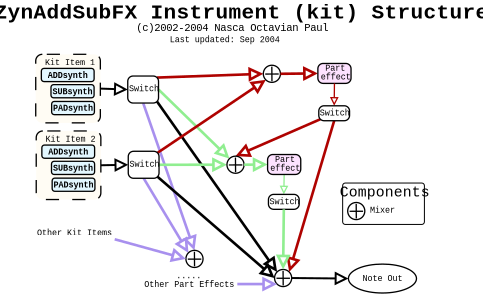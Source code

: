 <?xml version="1.0" encoding="UTF-8"?>
<dia:diagram xmlns:dia="http://www.lysator.liu.se/~alla/dia/">
  <dia:layer name="Background" visible="true">
    <dia:group>
      <dia:object type="Standard - Line" version="0" id="O0">
        <dia:attribute name="obj_pos">
          <dia:point val="21.91,14.354"/>
        </dia:attribute>
        <dia:attribute name="obj_bb">
          <dia:rectangle val="21.773,14.217;26.042,20.506"/>
        </dia:attribute>
        <dia:attribute name="conn_endpoints">
          <dia:point val="21.91,14.354"/>
          <dia:point val="25.305,20.008"/>
        </dia:attribute>
        <dia:attribute name="numcp">
          <dia:int val="1"/>
        </dia:attribute>
        <dia:attribute name="line_color">
          <dia:color val="#a890ee"/>
        </dia:attribute>
        <dia:attribute name="line_width">
          <dia:real val="0.2"/>
        </dia:attribute>
        <dia:attribute name="end_arrow">
          <dia:enum val="2"/>
        </dia:attribute>
        <dia:attribute name="end_arrow_length">
          <dia:real val="0.8"/>
        </dia:attribute>
        <dia:attribute name="end_arrow_width">
          <dia:real val="0.8"/>
        </dia:attribute>
      </dia:object>
      <dia:object type="Standard - Line" version="0" id="O1">
        <dia:attribute name="obj_pos">
          <dia:point val="21.872,8.648"/>
        </dia:attribute>
        <dia:attribute name="obj_bb">
          <dia:rectangle val="21.744,8.521;26.552,20.175"/>
        </dia:attribute>
        <dia:attribute name="conn_endpoints">
          <dia:point val="21.872,8.648"/>
          <dia:point val="25.764,19.818"/>
        </dia:attribute>
        <dia:attribute name="numcp">
          <dia:int val="1"/>
        </dia:attribute>
        <dia:attribute name="line_color">
          <dia:color val="#a890ee"/>
        </dia:attribute>
        <dia:attribute name="line_width">
          <dia:real val="0.2"/>
        </dia:attribute>
        <dia:attribute name="end_arrow">
          <dia:enum val="2"/>
        </dia:attribute>
        <dia:attribute name="end_arrow_length">
          <dia:real val="0.8"/>
        </dia:attribute>
        <dia:attribute name="end_arrow_width">
          <dia:real val="0.8"/>
        </dia:attribute>
      </dia:object>
      <dia:object type="Standard - Text" version="0" id="O2">
        <dia:attribute name="obj_pos">
          <dia:point val="28.126,4.038"/>
        </dia:attribute>
        <dia:attribute name="obj_bb">
          <dia:rectangle val="24.276,3.388;31.976,4.388"/>
        </dia:attribute>
        <dia:attribute name="text">
          <dia:composite type="text">
            <dia:attribute name="string">
              <dia:string>#Last updated: Sep 2004#</dia:string>
            </dia:attribute>
            <dia:attribute name="font">
              <dia:font family="courier new" style="0" name="Courier"/>
            </dia:attribute>
            <dia:attribute name="height">
              <dia:real val="0.8"/>
            </dia:attribute>
            <dia:attribute name="pos">
              <dia:point val="28.126,4.038"/>
            </dia:attribute>
            <dia:attribute name="color">
              <dia:color val="#000000"/>
            </dia:attribute>
            <dia:attribute name="alignment">
              <dia:enum val="1"/>
            </dia:attribute>
          </dia:composite>
        </dia:attribute>
      </dia:object>
      <dia:object type="Standard - Line" version="0" id="O3">
        <dia:attribute name="obj_pos">
          <dia:point val="23.038,7.625"/>
        </dia:attribute>
        <dia:attribute name="obj_bb">
          <dia:rectangle val="22.897,7.484;29.046,13.509"/>
        </dia:attribute>
        <dia:attribute name="conn_endpoints">
          <dia:point val="23.038,7.625"/>
          <dia:point val="28.416,12.866"/>
        </dia:attribute>
        <dia:attribute name="numcp">
          <dia:int val="1"/>
        </dia:attribute>
        <dia:attribute name="line_color">
          <dia:color val="#90ee90"/>
        </dia:attribute>
        <dia:attribute name="line_width">
          <dia:real val="0.2"/>
        </dia:attribute>
        <dia:attribute name="end_arrow">
          <dia:enum val="2"/>
        </dia:attribute>
        <dia:attribute name="end_arrow_length">
          <dia:real val="0.8"/>
        </dia:attribute>
        <dia:attribute name="end_arrow_width">
          <dia:real val="0.8"/>
        </dia:attribute>
      </dia:object>
      <dia:object type="Standard - Line" version="0" id="O4">
        <dia:attribute name="obj_pos">
          <dia:point val="22.921,8.531"/>
        </dia:attribute>
        <dia:attribute name="obj_bb">
          <dia:rectangle val="22.782,8.392;32.737,22.0"/>
        </dia:attribute>
        <dia:attribute name="conn_endpoints">
          <dia:point val="22.921,8.531"/>
          <dia:point val="32.026,21.457"/>
        </dia:attribute>
        <dia:attribute name="numcp">
          <dia:int val="1"/>
        </dia:attribute>
        <dia:attribute name="line_width">
          <dia:real val="0.2"/>
        </dia:attribute>
        <dia:attribute name="end_arrow">
          <dia:enum val="2"/>
        </dia:attribute>
        <dia:attribute name="end_arrow_length">
          <dia:real val="0.8"/>
        </dia:attribute>
        <dia:attribute name="end_arrow_width">
          <dia:real val="0.8"/>
        </dia:attribute>
      </dia:object>
      <dia:object type="Standard - Line" version="0" id="O5">
        <dia:attribute name="obj_pos">
          <dia:point val="22.921,6.719"/>
        </dia:attribute>
        <dia:attribute name="obj_bb">
          <dia:rectangle val="22.818,5.629;31.111,7.235"/>
        </dia:attribute>
        <dia:attribute name="conn_endpoints">
          <dia:point val="22.921,6.719"/>
          <dia:point val="30.983,6.432"/>
        </dia:attribute>
        <dia:attribute name="numcp">
          <dia:int val="1"/>
        </dia:attribute>
        <dia:attribute name="line_color">
          <dia:color val="#af0200"/>
        </dia:attribute>
        <dia:attribute name="line_width">
          <dia:real val="0.2"/>
        </dia:attribute>
        <dia:attribute name="end_arrow">
          <dia:enum val="2"/>
        </dia:attribute>
        <dia:attribute name="end_arrow_length">
          <dia:real val="0.8"/>
        </dia:attribute>
        <dia:attribute name="end_arrow_width">
          <dia:real val="0.8"/>
        </dia:attribute>
      </dia:object>
      <dia:object type="Standard - Text" version="0" id="O6">
        <dia:attribute name="obj_pos">
          <dia:point val="28.634,3.195"/>
        </dia:attribute>
        <dia:attribute name="obj_bb">
          <dia:rectangle val="21.434,2.395;35.834,3.645"/>
        </dia:attribute>
        <dia:attribute name="text">
          <dia:composite type="text">
            <dia:attribute name="string">
              <dia:string>#(c)2002-2004 Nasca Octavian Paul#</dia:string>
            </dia:attribute>
            <dia:attribute name="font">
              <dia:font family="courier new" style="0" name="Courier"/>
            </dia:attribute>
            <dia:attribute name="height">
              <dia:real val="1"/>
            </dia:attribute>
            <dia:attribute name="pos">
              <dia:point val="28.634,3.195"/>
            </dia:attribute>
            <dia:attribute name="color">
              <dia:color val="#000000"/>
            </dia:attribute>
            <dia:attribute name="alignment">
              <dia:enum val="1"/>
            </dia:attribute>
          </dia:composite>
        </dia:attribute>
      </dia:object>
      <dia:object type="Standard - Text" version="0" id="O7">
        <dia:attribute name="obj_pos">
          <dia:point val="29.334,2.245"/>
        </dia:attribute>
        <dia:attribute name="obj_bb">
          <dia:rectangle val="13.184,0.695;45.484,3.095"/>
        </dia:attribute>
        <dia:attribute name="text">
          <dia:composite type="text">
            <dia:attribute name="string">
              <dia:string>#ZynAddSubFX Instrument (kit) Structure#</dia:string>
            </dia:attribute>
            <dia:attribute name="font">
              <dia:font family="courier new" style="80" name="Courier-Bold"/>
            </dia:attribute>
            <dia:attribute name="height">
              <dia:real val="2"/>
            </dia:attribute>
            <dia:attribute name="pos">
              <dia:point val="29.334,2.245"/>
            </dia:attribute>
            <dia:attribute name="color">
              <dia:color val="#000000"/>
            </dia:attribute>
            <dia:attribute name="alignment">
              <dia:enum val="1"/>
            </dia:attribute>
          </dia:composite>
        </dia:attribute>
      </dia:object>
      <dia:object type="Standard - Text" version="0" id="O8">
        <dia:attribute name="obj_pos">
          <dia:point val="16.674,18.689"/>
        </dia:attribute>
        <dia:attribute name="obj_bb">
          <dia:rectangle val="14.049,18.039;19.299,19.039"/>
        </dia:attribute>
        <dia:attribute name="text">
          <dia:composite type="text">
            <dia:attribute name="string">
              <dia:string>#Other Kit Items#</dia:string>
            </dia:attribute>
            <dia:attribute name="font">
              <dia:font family="courier new" style="0" name="Courier"/>
            </dia:attribute>
            <dia:attribute name="height">
              <dia:real val="0.8"/>
            </dia:attribute>
            <dia:attribute name="pos">
              <dia:point val="16.674,18.689"/>
            </dia:attribute>
            <dia:attribute name="color">
              <dia:color val="#000000"/>
            </dia:attribute>
            <dia:attribute name="alignment">
              <dia:enum val="1"/>
            </dia:attribute>
          </dia:composite>
        </dia:attribute>
      </dia:object>
      <dia:group>
        <dia:object type="Standard - Ellipse" version="0" id="O9">
          <dia:attribute name="obj_pos">
            <dia:point val="31.835,21.267"/>
          </dia:attribute>
          <dia:attribute name="obj_bb">
            <dia:rectangle val="31.785,21.217;33.185,22.617"/>
          </dia:attribute>
          <dia:attribute name="elem_corner">
            <dia:point val="31.835,21.267"/>
          </dia:attribute>
          <dia:attribute name="elem_width">
            <dia:real val="1.3"/>
          </dia:attribute>
          <dia:attribute name="elem_height">
            <dia:real val="1.3"/>
          </dia:attribute>
        </dia:object>
        <dia:object type="Standard - Line" version="0" id="O10">
          <dia:attribute name="obj_pos">
            <dia:point val="32.481,21.374"/>
          </dia:attribute>
          <dia:attribute name="obj_bb">
            <dia:rectangle val="32.431,21.324;32.541,22.532"/>
          </dia:attribute>
          <dia:attribute name="conn_endpoints">
            <dia:point val="32.481,21.374"/>
            <dia:point val="32.491,22.482"/>
          </dia:attribute>
          <dia:attribute name="numcp">
            <dia:int val="1"/>
          </dia:attribute>
        </dia:object>
        <dia:object type="Standard - Line" version="0" id="O11">
          <dia:attribute name="obj_pos">
            <dia:point val="33.003,21.934"/>
          </dia:attribute>
          <dia:attribute name="obj_bb">
            <dia:rectangle val="31.931,21.884;33.053,21.986"/>
          </dia:attribute>
          <dia:attribute name="conn_endpoints">
            <dia:point val="33.003,21.934"/>
            <dia:point val="31.981,21.936"/>
          </dia:attribute>
          <dia:attribute name="numcp">
            <dia:int val="1"/>
          </dia:attribute>
        </dia:object>
      </dia:group>
      <dia:object type="Standard - Line" version="0" id="O12">
        <dia:attribute name="obj_pos">
          <dia:point val="22.959,12.425"/>
        </dia:attribute>
        <dia:attribute name="obj_bb">
          <dia:rectangle val="22.821,6.172;31.703,12.564"/>
        </dia:attribute>
        <dia:attribute name="conn_endpoints">
          <dia:point val="22.959,12.425"/>
          <dia:point val="31.174,6.891"/>
        </dia:attribute>
        <dia:attribute name="numcp">
          <dia:int val="1"/>
        </dia:attribute>
        <dia:attribute name="line_color">
          <dia:color val="#af0200"/>
        </dia:attribute>
        <dia:attribute name="line_width">
          <dia:real val="0.2"/>
        </dia:attribute>
        <dia:attribute name="end_arrow">
          <dia:enum val="2"/>
        </dia:attribute>
        <dia:attribute name="end_arrow_length">
          <dia:real val="0.8"/>
        </dia:attribute>
        <dia:attribute name="end_arrow_width">
          <dia:real val="0.8"/>
        </dia:attribute>
      </dia:object>
      <dia:object type="Standard - Line" version="0" id="O13">
        <dia:attribute name="obj_pos">
          <dia:point val="23.077,13.331"/>
        </dia:attribute>
        <dia:attribute name="obj_bb">
          <dia:rectangle val="22.977,12.526;28.326,14.126"/>
        </dia:attribute>
        <dia:attribute name="conn_endpoints">
          <dia:point val="23.077,13.331"/>
          <dia:point val="28.225,13.326"/>
        </dia:attribute>
        <dia:attribute name="numcp">
          <dia:int val="1"/>
        </dia:attribute>
        <dia:attribute name="line_color">
          <dia:color val="#90ee90"/>
        </dia:attribute>
        <dia:attribute name="line_width">
          <dia:real val="0.2"/>
        </dia:attribute>
        <dia:attribute name="end_arrow">
          <dia:enum val="2"/>
        </dia:attribute>
        <dia:attribute name="end_arrow_length">
          <dia:real val="0.8"/>
        </dia:attribute>
        <dia:attribute name="end_arrow_width">
          <dia:real val="0.8"/>
        </dia:attribute>
      </dia:object>
      <dia:object type="Standard - Line" version="0" id="O14">
        <dia:attribute name="obj_pos">
          <dia:point val="35.308,9.875"/>
        </dia:attribute>
        <dia:attribute name="obj_bb">
          <dia:rectangle val="28.464,9.743;35.439,13.449"/>
        </dia:attribute>
        <dia:attribute name="conn_endpoints">
          <dia:point val="35.308,9.875"/>
          <dia:point val="28.875,12.676"/>
        </dia:attribute>
        <dia:attribute name="numcp">
          <dia:int val="1"/>
        </dia:attribute>
        <dia:attribute name="line_color">
          <dia:color val="#af0200"/>
        </dia:attribute>
        <dia:attribute name="line_width">
          <dia:real val="0.2"/>
        </dia:attribute>
        <dia:attribute name="end_arrow">
          <dia:enum val="2"/>
        </dia:attribute>
        <dia:attribute name="end_arrow_length">
          <dia:real val="0.8"/>
        </dia:attribute>
        <dia:attribute name="end_arrow_width">
          <dia:real val="0.8"/>
        </dia:attribute>
      </dia:object>
      <dia:object type="Standard - Line" version="0" id="O15">
        <dia:attribute name="obj_pos">
          <dia:point val="32.564,14.064"/>
        </dia:attribute>
        <dia:attribute name="obj_bb">
          <dia:rectangle val="32.038,14.014;33.04,15.633"/>
        </dia:attribute>
        <dia:attribute name="conn_endpoints">
          <dia:point val="32.564,14.064"/>
          <dia:point val="32.539,15.575"/>
        </dia:attribute>
        <dia:attribute name="numcp">
          <dia:int val="1"/>
        </dia:attribute>
        <dia:attribute name="line_color">
          <dia:color val="#90ee90"/>
        </dia:attribute>
        <dia:attribute name="end_arrow">
          <dia:enum val="2"/>
        </dia:attribute>
        <dia:attribute name="end_arrow_length">
          <dia:real val="0.5"/>
        </dia:attribute>
        <dia:attribute name="end_arrow_width">
          <dia:real val="0.5"/>
        </dia:attribute>
      </dia:object>
      <dia:object type="Standard - Line" version="0" id="O16">
        <dia:attribute name="obj_pos">
          <dia:point val="22.959,14.237"/>
        </dia:attribute>
        <dia:attribute name="obj_bb">
          <dia:rectangle val="22.818,14.096;32.434,22.587"/>
        </dia:attribute>
        <dia:attribute name="conn_endpoints">
          <dia:point val="22.959,14.237"/>
          <dia:point val="31.835,21.917"/>
        </dia:attribute>
        <dia:attribute name="numcp">
          <dia:int val="1"/>
        </dia:attribute>
        <dia:attribute name="line_width">
          <dia:real val="0.2"/>
        </dia:attribute>
        <dia:attribute name="end_arrow">
          <dia:enum val="2"/>
        </dia:attribute>
        <dia:attribute name="end_arrow_length">
          <dia:real val="0.8"/>
        </dia:attribute>
        <dia:attribute name="end_arrow_width">
          <dia:real val="0.8"/>
        </dia:attribute>
      </dia:object>
      <dia:object type="Standard - Line" version="0" id="O17">
        <dia:attribute name="obj_pos">
          <dia:point val="36.357,9.992"/>
        </dia:attribute>
        <dia:attribute name="obj_bb">
          <dia:rectangle val="32.15,9.868;36.481,21.781"/>
        </dia:attribute>
        <dia:attribute name="conn_endpoints">
          <dia:point val="36.357,9.992"/>
          <dia:point val="32.945,21.457"/>
        </dia:attribute>
        <dia:attribute name="numcp">
          <dia:int val="1"/>
        </dia:attribute>
        <dia:attribute name="line_color">
          <dia:color val="#af0200"/>
        </dia:attribute>
        <dia:attribute name="line_width">
          <dia:real val="0.2"/>
        </dia:attribute>
        <dia:attribute name="end_arrow">
          <dia:enum val="2"/>
        </dia:attribute>
        <dia:attribute name="end_arrow_length">
          <dia:real val="0.8"/>
        </dia:attribute>
        <dia:attribute name="end_arrow_width">
          <dia:real val="0.8"/>
        </dia:attribute>
      </dia:object>
      <dia:group>
        <dia:object type="Standard - Ellipse" version="0" id="O18">
          <dia:attribute name="obj_pos">
            <dia:point val="28.225,12.676"/>
          </dia:attribute>
          <dia:attribute name="obj_bb">
            <dia:rectangle val="28.175,12.626;29.575,14.026"/>
          </dia:attribute>
          <dia:attribute name="elem_corner">
            <dia:point val="28.225,12.676"/>
          </dia:attribute>
          <dia:attribute name="elem_width">
            <dia:real val="1.3"/>
          </dia:attribute>
          <dia:attribute name="elem_height">
            <dia:real val="1.3"/>
          </dia:attribute>
        </dia:object>
        <dia:object type="Standard - Line" version="0" id="O19">
          <dia:attribute name="obj_pos">
            <dia:point val="28.871,12.783"/>
          </dia:attribute>
          <dia:attribute name="obj_bb">
            <dia:rectangle val="28.821,12.733;28.931,13.941"/>
          </dia:attribute>
          <dia:attribute name="conn_endpoints">
            <dia:point val="28.871,12.783"/>
            <dia:point val="28.881,13.891"/>
          </dia:attribute>
          <dia:attribute name="numcp">
            <dia:int val="1"/>
          </dia:attribute>
        </dia:object>
        <dia:object type="Standard - Line" version="0" id="O20">
          <dia:attribute name="obj_pos">
            <dia:point val="29.393,13.343"/>
          </dia:attribute>
          <dia:attribute name="obj_bb">
            <dia:rectangle val="28.321,13.293;29.444,13.395"/>
          </dia:attribute>
          <dia:attribute name="conn_endpoints">
            <dia:point val="29.393,13.343"/>
            <dia:point val="28.371,13.345"/>
          </dia:attribute>
          <dia:attribute name="numcp">
            <dia:int val="1"/>
          </dia:attribute>
        </dia:object>
      </dia:group>
      <dia:object type="Standard - Line" version="0" id="O21">
        <dia:attribute name="obj_pos">
          <dia:point val="29.525,13.326"/>
        </dia:attribute>
        <dia:attribute name="obj_bb">
          <dia:rectangle val="29.424,12.507;31.415,14.109"/>
        </dia:attribute>
        <dia:attribute name="conn_endpoints">
          <dia:point val="29.525,13.326"/>
          <dia:point val="31.307,13.308"/>
        </dia:attribute>
        <dia:attribute name="numcp">
          <dia:int val="1"/>
        </dia:attribute>
        <dia:attribute name="line_color">
          <dia:color val="#90ee90"/>
        </dia:attribute>
        <dia:attribute name="line_width">
          <dia:real val="0.2"/>
        </dia:attribute>
        <dia:attribute name="end_arrow">
          <dia:enum val="2"/>
        </dia:attribute>
        <dia:attribute name="end_arrow_length">
          <dia:real val="0.8"/>
        </dia:attribute>
        <dia:attribute name="end_arrow_width">
          <dia:real val="0.8"/>
        </dia:attribute>
      </dia:object>
      <dia:group>
        <dia:object type="Standard - Ellipse" version="0" id="O22">
          <dia:attribute name="obj_pos">
            <dia:point val="30.983,5.782"/>
          </dia:attribute>
          <dia:attribute name="obj_bb">
            <dia:rectangle val="30.933,5.732;32.333,7.132"/>
          </dia:attribute>
          <dia:attribute name="elem_corner">
            <dia:point val="30.983,5.782"/>
          </dia:attribute>
          <dia:attribute name="elem_width">
            <dia:real val="1.3"/>
          </dia:attribute>
          <dia:attribute name="elem_height">
            <dia:real val="1.3"/>
          </dia:attribute>
        </dia:object>
        <dia:object type="Standard - Line" version="0" id="O23">
          <dia:attribute name="obj_pos">
            <dia:point val="31.629,5.889"/>
          </dia:attribute>
          <dia:attribute name="obj_bb">
            <dia:rectangle val="31.579,5.839;31.689,7.047"/>
          </dia:attribute>
          <dia:attribute name="conn_endpoints">
            <dia:point val="31.629,5.889"/>
            <dia:point val="31.638,6.997"/>
          </dia:attribute>
          <dia:attribute name="numcp">
            <dia:int val="1"/>
          </dia:attribute>
        </dia:object>
        <dia:object type="Standard - Line" version="0" id="O24">
          <dia:attribute name="obj_pos">
            <dia:point val="32.151,6.449"/>
          </dia:attribute>
          <dia:attribute name="obj_bb">
            <dia:rectangle val="31.078,6.399;32.201,6.501"/>
          </dia:attribute>
          <dia:attribute name="conn_endpoints">
            <dia:point val="32.151,6.449"/>
            <dia:point val="31.128,6.451"/>
          </dia:attribute>
          <dia:attribute name="numcp">
            <dia:int val="1"/>
          </dia:attribute>
        </dia:object>
      </dia:group>
      <dia:object type="Standard - Line" version="0" id="O25">
        <dia:attribute name="obj_pos">
          <dia:point val="32.283,6.432"/>
        </dia:attribute>
        <dia:attribute name="obj_bb">
          <dia:rectangle val="32.182,5.602;35.228,7.204"/>
        </dia:attribute>
        <dia:attribute name="conn_endpoints">
          <dia:point val="32.283,6.432"/>
          <dia:point val="35.12,6.403"/>
        </dia:attribute>
        <dia:attribute name="numcp">
          <dia:int val="1"/>
        </dia:attribute>
        <dia:attribute name="line_color">
          <dia:color val="#af0200"/>
        </dia:attribute>
        <dia:attribute name="line_width">
          <dia:real val="0.2"/>
        </dia:attribute>
        <dia:attribute name="end_arrow">
          <dia:enum val="2"/>
        </dia:attribute>
        <dia:attribute name="end_arrow_length">
          <dia:real val="0.8"/>
        </dia:attribute>
        <dia:attribute name="end_arrow_width">
          <dia:real val="0.8"/>
        </dia:attribute>
      </dia:object>
      <dia:group>
        <dia:object type="Standard - Box" version="0" id="O26">
          <dia:attribute name="obj_pos">
            <dia:point val="31.307,12.552"/>
          </dia:attribute>
          <dia:attribute name="obj_bb">
            <dia:rectangle val="31.257,12.502;33.872,14.114"/>
          </dia:attribute>
          <dia:attribute name="elem_corner">
            <dia:point val="31.307,12.552"/>
          </dia:attribute>
          <dia:attribute name="elem_width">
            <dia:real val="2.515"/>
          </dia:attribute>
          <dia:attribute name="elem_height">
            <dia:real val="1.512"/>
          </dia:attribute>
          <dia:attribute name="inner_color">
            <dia:color val="#fde2ff"/>
          </dia:attribute>
          <dia:attribute name="show_background">
            <dia:boolean val="true"/>
          </dia:attribute>
          <dia:attribute name="corner_radius">
            <dia:real val="0.4"/>
          </dia:attribute>
        </dia:object>
        <dia:object type="Standard - Text" version="0" id="O27">
          <dia:attribute name="obj_pos">
            <dia:point val="32.655,13.775"/>
          </dia:attribute>
          <dia:attribute name="obj_bb">
            <dia:rectangle val="31.605,13.125;33.705,14.125"/>
          </dia:attribute>
          <dia:attribute name="text">
            <dia:composite type="text">
              <dia:attribute name="string">
                <dia:string>#effect#</dia:string>
              </dia:attribute>
              <dia:attribute name="font">
                <dia:font family="courier new" style="0" name="Courier"/>
              </dia:attribute>
              <dia:attribute name="height">
                <dia:real val="0.8"/>
              </dia:attribute>
              <dia:attribute name="pos">
                <dia:point val="32.655,13.775"/>
              </dia:attribute>
              <dia:attribute name="color">
                <dia:color val="#000000"/>
              </dia:attribute>
              <dia:attribute name="alignment">
                <dia:enum val="1"/>
              </dia:attribute>
            </dia:composite>
          </dia:attribute>
        </dia:object>
        <dia:object type="Standard - Text" version="0" id="O28">
          <dia:attribute name="obj_pos">
            <dia:point val="32.625,13.11"/>
          </dia:attribute>
          <dia:attribute name="obj_bb">
            <dia:rectangle val="31.925,12.46;33.325,13.46"/>
          </dia:attribute>
          <dia:attribute name="text">
            <dia:composite type="text">
              <dia:attribute name="string">
                <dia:string>#Part#</dia:string>
              </dia:attribute>
              <dia:attribute name="font">
                <dia:font family="courier new" style="0" name="Courier"/>
              </dia:attribute>
              <dia:attribute name="height">
                <dia:real val="0.8"/>
              </dia:attribute>
              <dia:attribute name="pos">
                <dia:point val="32.625,13.11"/>
              </dia:attribute>
              <dia:attribute name="color">
                <dia:color val="#000000"/>
              </dia:attribute>
              <dia:attribute name="alignment">
                <dia:enum val="1"/>
              </dia:attribute>
            </dia:composite>
          </dia:attribute>
        </dia:object>
      </dia:group>
      <dia:group>
        <dia:object type="Standard - Box" version="0" id="O29">
          <dia:attribute name="obj_pos">
            <dia:point val="35.12,5.647"/>
          </dia:attribute>
          <dia:attribute name="obj_bb">
            <dia:rectangle val="35.07,5.597;37.685,7.209"/>
          </dia:attribute>
          <dia:attribute name="elem_corner">
            <dia:point val="35.12,5.647"/>
          </dia:attribute>
          <dia:attribute name="elem_width">
            <dia:real val="2.515"/>
          </dia:attribute>
          <dia:attribute name="elem_height">
            <dia:real val="1.512"/>
          </dia:attribute>
          <dia:attribute name="inner_color">
            <dia:color val="#fde2ff"/>
          </dia:attribute>
          <dia:attribute name="show_background">
            <dia:boolean val="true"/>
          </dia:attribute>
          <dia:attribute name="corner_radius">
            <dia:real val="0.4"/>
          </dia:attribute>
        </dia:object>
        <dia:object type="Standard - Text" version="0" id="O30">
          <dia:attribute name="obj_pos">
            <dia:point val="36.468,6.87"/>
          </dia:attribute>
          <dia:attribute name="obj_bb">
            <dia:rectangle val="35.418,6.22;37.518,7.22"/>
          </dia:attribute>
          <dia:attribute name="text">
            <dia:composite type="text">
              <dia:attribute name="string">
                <dia:string>#effect#</dia:string>
              </dia:attribute>
              <dia:attribute name="font">
                <dia:font family="courier new" style="0" name="Courier"/>
              </dia:attribute>
              <dia:attribute name="height">
                <dia:real val="0.8"/>
              </dia:attribute>
              <dia:attribute name="pos">
                <dia:point val="36.468,6.87"/>
              </dia:attribute>
              <dia:attribute name="color">
                <dia:color val="#000000"/>
              </dia:attribute>
              <dia:attribute name="alignment">
                <dia:enum val="1"/>
              </dia:attribute>
            </dia:composite>
          </dia:attribute>
        </dia:object>
        <dia:object type="Standard - Text" version="0" id="O31">
          <dia:attribute name="obj_pos">
            <dia:point val="36.438,6.205"/>
          </dia:attribute>
          <dia:attribute name="obj_bb">
            <dia:rectangle val="35.738,5.555;37.138,6.555"/>
          </dia:attribute>
          <dia:attribute name="text">
            <dia:composite type="text">
              <dia:attribute name="string">
                <dia:string>#Part#</dia:string>
              </dia:attribute>
              <dia:attribute name="font">
                <dia:font family="courier new" style="0" name="Courier"/>
              </dia:attribute>
              <dia:attribute name="height">
                <dia:real val="0.8"/>
              </dia:attribute>
              <dia:attribute name="pos">
                <dia:point val="36.438,6.205"/>
              </dia:attribute>
              <dia:attribute name="color">
                <dia:color val="#000000"/>
              </dia:attribute>
              <dia:attribute name="alignment">
                <dia:enum val="1"/>
              </dia:attribute>
            </dia:composite>
          </dia:attribute>
        </dia:object>
      </dia:group>
      <dia:group>
        <dia:object type="Standard - Box" version="0" id="O32">
          <dia:attribute name="obj_pos">
            <dia:point val="13.727,4.954"/>
          </dia:attribute>
          <dia:attribute name="obj_bb">
            <dia:rectangle val="13.677,4.904;18.677,10.204"/>
          </dia:attribute>
          <dia:attribute name="elem_corner">
            <dia:point val="13.727,4.954"/>
          </dia:attribute>
          <dia:attribute name="elem_width">
            <dia:real val="4.9"/>
          </dia:attribute>
          <dia:attribute name="elem_height">
            <dia:real val="5.2"/>
          </dia:attribute>
          <dia:attribute name="inner_color">
            <dia:color val="#fffcf4"/>
          </dia:attribute>
          <dia:attribute name="show_background">
            <dia:boolean val="true"/>
          </dia:attribute>
          <dia:attribute name="line_style">
            <dia:enum val="1"/>
          </dia:attribute>
          <dia:attribute name="corner_radius">
            <dia:real val="0.5"/>
          </dia:attribute>
        </dia:object>
        <dia:group>
          <dia:object type="Standard - Box" version="0" id="O33">
            <dia:attribute name="obj_pos">
              <dia:point val="14.154,6.023"/>
            </dia:attribute>
            <dia:attribute name="obj_bb">
              <dia:rectangle val="14.104,5.973;18.204,7.073"/>
            </dia:attribute>
            <dia:attribute name="elem_corner">
              <dia:point val="14.154,6.023"/>
            </dia:attribute>
            <dia:attribute name="elem_width">
              <dia:real val="4"/>
            </dia:attribute>
            <dia:attribute name="elem_height">
              <dia:real val="1"/>
            </dia:attribute>
            <dia:attribute name="inner_color">
              <dia:color val="#e3f7ff"/>
            </dia:attribute>
            <dia:attribute name="show_background">
              <dia:boolean val="true"/>
            </dia:attribute>
            <dia:attribute name="corner_radius">
              <dia:real val="0.2"/>
            </dia:attribute>
          </dia:object>
          <dia:object type="Standard - Text" version="0" id="O34">
            <dia:attribute name="obj_pos">
              <dia:point val="16.154,6.748"/>
            </dia:attribute>
            <dia:attribute name="obj_bb">
              <dia:rectangle val="14.754,6.048;17.554,7.048"/>
            </dia:attribute>
            <dia:attribute name="text">
              <dia:composite type="text">
                <dia:attribute name="string">
                  <dia:string>#ADDsynth#</dia:string>
                </dia:attribute>
                <dia:attribute name="font">
                  <dia:font family="courier new" style="80" name="Courier-Bold"/>
                </dia:attribute>
                <dia:attribute name="height">
                  <dia:real val="0.8"/>
                </dia:attribute>
                <dia:attribute name="pos">
                  <dia:point val="16.154,6.748"/>
                </dia:attribute>
                <dia:attribute name="color">
                  <dia:color val="#000000"/>
                </dia:attribute>
                <dia:attribute name="alignment">
                  <dia:enum val="1"/>
                </dia:attribute>
              </dia:composite>
            </dia:attribute>
          </dia:object>
        </dia:group>
        <dia:group>
          <dia:object type="Standard - Box" version="0" id="O35">
            <dia:attribute name="obj_pos">
              <dia:point val="14.934,8.529"/>
            </dia:attribute>
            <dia:attribute name="obj_bb">
              <dia:rectangle val="14.884,8.479;18.227,9.579"/>
            </dia:attribute>
            <dia:attribute name="elem_corner">
              <dia:point val="14.934,8.529"/>
            </dia:attribute>
            <dia:attribute name="elem_width">
              <dia:real val="3.243"/>
            </dia:attribute>
            <dia:attribute name="elem_height">
              <dia:real val="1"/>
            </dia:attribute>
            <dia:attribute name="inner_color">
              <dia:color val="#e3f7ff"/>
            </dia:attribute>
            <dia:attribute name="show_background">
              <dia:boolean val="true"/>
            </dia:attribute>
            <dia:attribute name="corner_radius">
              <dia:real val="0.2"/>
            </dia:attribute>
          </dia:object>
          <dia:object type="Standard - Text" version="0" id="O36">
            <dia:attribute name="obj_pos">
              <dia:point val="16.552,9.242"/>
            </dia:attribute>
            <dia:attribute name="obj_bb">
              <dia:rectangle val="15.152,8.542;17.952,9.542"/>
            </dia:attribute>
            <dia:attribute name="text">
              <dia:composite type="text">
                <dia:attribute name="string">
                  <dia:string>#PADsynth#</dia:string>
                </dia:attribute>
                <dia:attribute name="font">
                  <dia:font family="courier new" style="80" name="Courier-Bold"/>
                </dia:attribute>
                <dia:attribute name="height">
                  <dia:real val="0.8"/>
                </dia:attribute>
                <dia:attribute name="pos">
                  <dia:point val="16.552,9.242"/>
                </dia:attribute>
                <dia:attribute name="color">
                  <dia:color val="#000000"/>
                </dia:attribute>
                <dia:attribute name="alignment">
                  <dia:enum val="1"/>
                </dia:attribute>
              </dia:composite>
            </dia:attribute>
          </dia:object>
        </dia:group>
        <dia:group>
          <dia:object type="Standard - Box" version="0" id="O37">
            <dia:attribute name="obj_pos">
              <dia:point val="14.884,7.254"/>
            </dia:attribute>
            <dia:attribute name="obj_bb">
              <dia:rectangle val="14.834,7.204;18.202,8.304"/>
            </dia:attribute>
            <dia:attribute name="elem_corner">
              <dia:point val="14.884,7.254"/>
            </dia:attribute>
            <dia:attribute name="elem_width">
              <dia:real val="3.268"/>
            </dia:attribute>
            <dia:attribute name="elem_height">
              <dia:real val="1"/>
            </dia:attribute>
            <dia:attribute name="inner_color">
              <dia:color val="#e3f7ff"/>
            </dia:attribute>
            <dia:attribute name="show_background">
              <dia:boolean val="true"/>
            </dia:attribute>
            <dia:attribute name="corner_radius">
              <dia:real val="0.2"/>
            </dia:attribute>
          </dia:object>
          <dia:object type="Standard - Text" version="0" id="O38">
            <dia:attribute name="obj_pos">
              <dia:point val="16.509,7.979"/>
            </dia:attribute>
            <dia:attribute name="obj_bb">
              <dia:rectangle val="15.109,7.279;17.909,8.279"/>
            </dia:attribute>
            <dia:attribute name="text">
              <dia:composite type="text">
                <dia:attribute name="string">
                  <dia:string>#SUBsynth#</dia:string>
                </dia:attribute>
                <dia:attribute name="font">
                  <dia:font family="courier new" style="80" name="Courier-Bold"/>
                </dia:attribute>
                <dia:attribute name="height">
                  <dia:real val="0.8"/>
                </dia:attribute>
                <dia:attribute name="pos">
                  <dia:point val="16.509,7.979"/>
                </dia:attribute>
                <dia:attribute name="color">
                  <dia:color val="#000000"/>
                </dia:attribute>
                <dia:attribute name="alignment">
                  <dia:enum val="1"/>
                </dia:attribute>
              </dia:composite>
            </dia:attribute>
          </dia:object>
        </dia:group>
        <dia:object type="Standard - Text" version="0" id="O39">
          <dia:attribute name="obj_pos">
            <dia:point val="16.334,5.779"/>
          </dia:attribute>
          <dia:attribute name="obj_bb">
            <dia:rectangle val="14.584,5.129;18.084,6.129"/>
          </dia:attribute>
          <dia:attribute name="text">
            <dia:composite type="text">
              <dia:attribute name="string">
                <dia:string>#Kit Item 1#</dia:string>
              </dia:attribute>
              <dia:attribute name="font">
                <dia:font family="courier new" style="0" name="Courier"/>
              </dia:attribute>
              <dia:attribute name="height">
                <dia:real val="0.8"/>
              </dia:attribute>
              <dia:attribute name="pos">
                <dia:point val="16.334,5.779"/>
              </dia:attribute>
              <dia:attribute name="color">
                <dia:color val="#000000"/>
              </dia:attribute>
              <dia:attribute name="alignment">
                <dia:enum val="1"/>
              </dia:attribute>
            </dia:composite>
          </dia:attribute>
        </dia:object>
      </dia:group>
      <dia:group>
        <dia:object type="Standard - Box" version="0" id="O40">
          <dia:attribute name="obj_pos">
            <dia:point val="20.705,6.602"/>
          </dia:attribute>
          <dia:attribute name="obj_bb">
            <dia:rectangle val="20.655,6.552;23.088,8.698"/>
          </dia:attribute>
          <dia:attribute name="elem_corner">
            <dia:point val="20.705,6.602"/>
          </dia:attribute>
          <dia:attribute name="elem_width">
            <dia:real val="2.333"/>
          </dia:attribute>
          <dia:attribute name="elem_height">
            <dia:real val="2.047"/>
          </dia:attribute>
          <dia:attribute name="show_background">
            <dia:boolean val="true"/>
          </dia:attribute>
          <dia:attribute name="corner_radius">
            <dia:real val="0.4"/>
          </dia:attribute>
        </dia:object>
        <dia:object type="Standard - Text" version="0" id="O41">
          <dia:attribute name="obj_pos">
            <dia:point val="21.942,7.764"/>
          </dia:attribute>
          <dia:attribute name="obj_bb">
            <dia:rectangle val="20.892,7.114;22.992,8.114"/>
          </dia:attribute>
          <dia:attribute name="text">
            <dia:composite type="text">
              <dia:attribute name="string">
                <dia:string>#Switch#</dia:string>
              </dia:attribute>
              <dia:attribute name="font">
                <dia:font family="courier new" style="0" name="Courier"/>
              </dia:attribute>
              <dia:attribute name="height">
                <dia:real val="0.8"/>
              </dia:attribute>
              <dia:attribute name="pos">
                <dia:point val="21.942,7.764"/>
              </dia:attribute>
              <dia:attribute name="color">
                <dia:color val="#000000"/>
              </dia:attribute>
              <dia:attribute name="alignment">
                <dia:enum val="1"/>
              </dia:attribute>
            </dia:composite>
          </dia:attribute>
        </dia:object>
      </dia:group>
      <dia:object type="Standard - Line" version="0" id="O42">
        <dia:attribute name="obj_pos">
          <dia:point val="18.627,7.554"/>
        </dia:attribute>
        <dia:attribute name="obj_bb">
          <dia:rectangle val="18.549,6.823;20.807,8.427"/>
        </dia:attribute>
        <dia:attribute name="conn_endpoints">
          <dia:point val="18.627,7.554"/>
          <dia:point val="20.705,7.625"/>
        </dia:attribute>
        <dia:attribute name="numcp">
          <dia:int val="1"/>
        </dia:attribute>
        <dia:attribute name="line_width">
          <dia:real val="0.15"/>
        </dia:attribute>
        <dia:attribute name="end_arrow">
          <dia:enum val="2"/>
        </dia:attribute>
        <dia:attribute name="end_arrow_length">
          <dia:real val="0.8"/>
        </dia:attribute>
        <dia:attribute name="end_arrow_width">
          <dia:real val="0.8"/>
        </dia:attribute>
      </dia:object>
      <dia:group>
        <dia:object type="Standard - Box" version="0" id="O43">
          <dia:attribute name="obj_pos">
            <dia:point val="20.743,12.308"/>
          </dia:attribute>
          <dia:attribute name="obj_bb">
            <dia:rectangle val="20.693,12.258;23.127,14.405"/>
          </dia:attribute>
          <dia:attribute name="elem_corner">
            <dia:point val="20.743,12.308"/>
          </dia:attribute>
          <dia:attribute name="elem_width">
            <dia:real val="2.333"/>
          </dia:attribute>
          <dia:attribute name="elem_height">
            <dia:real val="2.047"/>
          </dia:attribute>
          <dia:attribute name="show_background">
            <dia:boolean val="true"/>
          </dia:attribute>
          <dia:attribute name="corner_radius">
            <dia:real val="0.4"/>
          </dia:attribute>
        </dia:object>
        <dia:object type="Standard - Text" version="0" id="O44">
          <dia:attribute name="obj_pos">
            <dia:point val="21.981,13.471"/>
          </dia:attribute>
          <dia:attribute name="obj_bb">
            <dia:rectangle val="20.931,12.821;23.031,13.821"/>
          </dia:attribute>
          <dia:attribute name="text">
            <dia:composite type="text">
              <dia:attribute name="string">
                <dia:string>#Switch#</dia:string>
              </dia:attribute>
              <dia:attribute name="font">
                <dia:font family="courier new" style="0" name="Courier"/>
              </dia:attribute>
              <dia:attribute name="height">
                <dia:real val="0.8"/>
              </dia:attribute>
              <dia:attribute name="pos">
                <dia:point val="21.981,13.471"/>
              </dia:attribute>
              <dia:attribute name="color">
                <dia:color val="#000000"/>
              </dia:attribute>
              <dia:attribute name="alignment">
                <dia:enum val="1"/>
              </dia:attribute>
            </dia:composite>
          </dia:attribute>
        </dia:object>
      </dia:group>
      <dia:object type="Standard - Line" version="0" id="O45">
        <dia:attribute name="obj_pos">
          <dia:point val="18.665,13.367"/>
        </dia:attribute>
        <dia:attribute name="obj_bb">
          <dia:rectangle val="18.589,12.53;20.832,14.132"/>
        </dia:attribute>
        <dia:attribute name="conn_endpoints">
          <dia:point val="18.665,13.367"/>
          <dia:point val="20.743,13.331"/>
        </dia:attribute>
        <dia:attribute name="numcp">
          <dia:int val="1"/>
        </dia:attribute>
        <dia:attribute name="line_width">
          <dia:real val="0.15"/>
        </dia:attribute>
        <dia:attribute name="end_arrow">
          <dia:enum val="2"/>
        </dia:attribute>
        <dia:attribute name="end_arrow_length">
          <dia:real val="0.8"/>
        </dia:attribute>
        <dia:attribute name="end_arrow_width">
          <dia:real val="0.8"/>
        </dia:attribute>
      </dia:object>
      <dia:group>
        <dia:object type="Standard - Box" version="0" id="O46">
          <dia:attribute name="obj_pos">
            <dia:point val="13.765,10.767"/>
          </dia:attribute>
          <dia:attribute name="obj_bb">
            <dia:rectangle val="13.715,10.717;18.715,16.017"/>
          </dia:attribute>
          <dia:attribute name="elem_corner">
            <dia:point val="13.765,10.767"/>
          </dia:attribute>
          <dia:attribute name="elem_width">
            <dia:real val="4.9"/>
          </dia:attribute>
          <dia:attribute name="elem_height">
            <dia:real val="5.2"/>
          </dia:attribute>
          <dia:attribute name="inner_color">
            <dia:color val="#fffcf4"/>
          </dia:attribute>
          <dia:attribute name="show_background">
            <dia:boolean val="true"/>
          </dia:attribute>
          <dia:attribute name="line_style">
            <dia:enum val="1"/>
          </dia:attribute>
          <dia:attribute name="corner_radius">
            <dia:real val="0.5"/>
          </dia:attribute>
        </dia:object>
        <dia:group>
          <dia:object type="Standard - Box" version="0" id="O47">
            <dia:attribute name="obj_pos">
              <dia:point val="14.192,11.835"/>
            </dia:attribute>
            <dia:attribute name="obj_bb">
              <dia:rectangle val="14.142,11.785;18.242,12.885"/>
            </dia:attribute>
            <dia:attribute name="elem_corner">
              <dia:point val="14.192,11.835"/>
            </dia:attribute>
            <dia:attribute name="elem_width">
              <dia:real val="4"/>
            </dia:attribute>
            <dia:attribute name="elem_height">
              <dia:real val="1"/>
            </dia:attribute>
            <dia:attribute name="inner_color">
              <dia:color val="#e3f7ff"/>
            </dia:attribute>
            <dia:attribute name="show_background">
              <dia:boolean val="true"/>
            </dia:attribute>
            <dia:attribute name="corner_radius">
              <dia:real val="0.2"/>
            </dia:attribute>
          </dia:object>
          <dia:object type="Standard - Text" version="0" id="O48">
            <dia:attribute name="obj_pos">
              <dia:point val="16.192,12.56"/>
            </dia:attribute>
            <dia:attribute name="obj_bb">
              <dia:rectangle val="14.792,11.86;17.592,12.86"/>
            </dia:attribute>
            <dia:attribute name="text">
              <dia:composite type="text">
                <dia:attribute name="string">
                  <dia:string>#ADDsynth#</dia:string>
                </dia:attribute>
                <dia:attribute name="font">
                  <dia:font family="courier new" style="80" name="Courier-Bold"/>
                </dia:attribute>
                <dia:attribute name="height">
                  <dia:real val="0.8"/>
                </dia:attribute>
                <dia:attribute name="pos">
                  <dia:point val="16.192,12.56"/>
                </dia:attribute>
                <dia:attribute name="color">
                  <dia:color val="#000000"/>
                </dia:attribute>
                <dia:attribute name="alignment">
                  <dia:enum val="1"/>
                </dia:attribute>
              </dia:composite>
            </dia:attribute>
          </dia:object>
        </dia:group>
        <dia:group>
          <dia:object type="Standard - Box" version="0" id="O49">
            <dia:attribute name="obj_pos">
              <dia:point val="14.973,14.342"/>
            </dia:attribute>
            <dia:attribute name="obj_bb">
              <dia:rectangle val="14.923,14.292;18.265,15.392"/>
            </dia:attribute>
            <dia:attribute name="elem_corner">
              <dia:point val="14.973,14.342"/>
            </dia:attribute>
            <dia:attribute name="elem_width">
              <dia:real val="3.243"/>
            </dia:attribute>
            <dia:attribute name="elem_height">
              <dia:real val="1"/>
            </dia:attribute>
            <dia:attribute name="inner_color">
              <dia:color val="#e3f7ff"/>
            </dia:attribute>
            <dia:attribute name="show_background">
              <dia:boolean val="true"/>
            </dia:attribute>
            <dia:attribute name="corner_radius">
              <dia:real val="0.2"/>
            </dia:attribute>
          </dia:object>
          <dia:object type="Standard - Text" version="0" id="O50">
            <dia:attribute name="obj_pos">
              <dia:point val="16.59,15.054"/>
            </dia:attribute>
            <dia:attribute name="obj_bb">
              <dia:rectangle val="15.19,14.354;17.99,15.354"/>
            </dia:attribute>
            <dia:attribute name="text">
              <dia:composite type="text">
                <dia:attribute name="string">
                  <dia:string>#PADsynth#</dia:string>
                </dia:attribute>
                <dia:attribute name="font">
                  <dia:font family="courier new" style="80" name="Courier-Bold"/>
                </dia:attribute>
                <dia:attribute name="height">
                  <dia:real val="0.8"/>
                </dia:attribute>
                <dia:attribute name="pos">
                  <dia:point val="16.59,15.054"/>
                </dia:attribute>
                <dia:attribute name="color">
                  <dia:color val="#000000"/>
                </dia:attribute>
                <dia:attribute name="alignment">
                  <dia:enum val="1"/>
                </dia:attribute>
              </dia:composite>
            </dia:attribute>
          </dia:object>
        </dia:group>
        <dia:group>
          <dia:object type="Standard - Box" version="0" id="O51">
            <dia:attribute name="obj_pos">
              <dia:point val="14.923,13.067"/>
            </dia:attribute>
            <dia:attribute name="obj_bb">
              <dia:rectangle val="14.873,13.017;18.24,14.117"/>
            </dia:attribute>
            <dia:attribute name="elem_corner">
              <dia:point val="14.923,13.067"/>
            </dia:attribute>
            <dia:attribute name="elem_width">
              <dia:real val="3.268"/>
            </dia:attribute>
            <dia:attribute name="elem_height">
              <dia:real val="1"/>
            </dia:attribute>
            <dia:attribute name="inner_color">
              <dia:color val="#e3f7ff"/>
            </dia:attribute>
            <dia:attribute name="show_background">
              <dia:boolean val="true"/>
            </dia:attribute>
            <dia:attribute name="corner_radius">
              <dia:real val="0.2"/>
            </dia:attribute>
          </dia:object>
          <dia:object type="Standard - Text" version="0" id="O52">
            <dia:attribute name="obj_pos">
              <dia:point val="16.548,13.792"/>
            </dia:attribute>
            <dia:attribute name="obj_bb">
              <dia:rectangle val="15.148,13.092;17.948,14.092"/>
            </dia:attribute>
            <dia:attribute name="text">
              <dia:composite type="text">
                <dia:attribute name="string">
                  <dia:string>#SUBsynth#</dia:string>
                </dia:attribute>
                <dia:attribute name="font">
                  <dia:font family="courier new" style="80" name="Courier-Bold"/>
                </dia:attribute>
                <dia:attribute name="height">
                  <dia:real val="0.8"/>
                </dia:attribute>
                <dia:attribute name="pos">
                  <dia:point val="16.548,13.792"/>
                </dia:attribute>
                <dia:attribute name="color">
                  <dia:color val="#000000"/>
                </dia:attribute>
                <dia:attribute name="alignment">
                  <dia:enum val="1"/>
                </dia:attribute>
              </dia:composite>
            </dia:attribute>
          </dia:object>
        </dia:group>
        <dia:object type="Standard - Text" version="0" id="O53">
          <dia:attribute name="obj_pos">
            <dia:point val="16.372,11.592"/>
          </dia:attribute>
          <dia:attribute name="obj_bb">
            <dia:rectangle val="14.623,10.942;18.122,11.942"/>
          </dia:attribute>
          <dia:attribute name="text">
            <dia:composite type="text">
              <dia:attribute name="string">
                <dia:string>#Kit Item 2#</dia:string>
              </dia:attribute>
              <dia:attribute name="font">
                <dia:font family="courier new" style="0" name="Courier"/>
              </dia:attribute>
              <dia:attribute name="height">
                <dia:real val="0.8"/>
              </dia:attribute>
              <dia:attribute name="pos">
                <dia:point val="16.372,11.592"/>
              </dia:attribute>
              <dia:attribute name="color">
                <dia:color val="#000000"/>
              </dia:attribute>
              <dia:attribute name="alignment">
                <dia:enum val="1"/>
              </dia:attribute>
            </dia:composite>
          </dia:attribute>
        </dia:object>
      </dia:group>
      <dia:object type="Standard - Line" version="0" id="O54">
        <dia:attribute name="obj_pos">
          <dia:point val="36.377,7.159"/>
        </dia:attribute>
        <dia:attribute name="obj_bb">
          <dia:rectangle val="35.856,7.109;36.858,8.913"/>
        </dia:attribute>
        <dia:attribute name="conn_endpoints">
          <dia:point val="36.377,7.159"/>
          <dia:point val="36.357,8.857"/>
        </dia:attribute>
        <dia:attribute name="numcp">
          <dia:int val="1"/>
        </dia:attribute>
        <dia:attribute name="line_color">
          <dia:color val="#af0200"/>
        </dia:attribute>
        <dia:attribute name="end_arrow">
          <dia:enum val="2"/>
        </dia:attribute>
        <dia:attribute name="end_arrow_length">
          <dia:real val="0.5"/>
        </dia:attribute>
        <dia:attribute name="end_arrow_width">
          <dia:real val="0.5"/>
        </dia:attribute>
      </dia:object>
      <dia:group>
        <dia:object type="Standard - Box" version="0" id="O55">
          <dia:attribute name="obj_pos">
            <dia:point val="35.19,8.857"/>
          </dia:attribute>
          <dia:attribute name="obj_bb">
            <dia:rectangle val="35.14,8.807;37.574,10.042"/>
          </dia:attribute>
          <dia:attribute name="elem_corner">
            <dia:point val="35.19,8.857"/>
          </dia:attribute>
          <dia:attribute name="elem_width">
            <dia:real val="2.333"/>
          </dia:attribute>
          <dia:attribute name="elem_height">
            <dia:real val="1.134"/>
          </dia:attribute>
          <dia:attribute name="show_background">
            <dia:boolean val="true"/>
          </dia:attribute>
          <dia:attribute name="corner_radius">
            <dia:real val="0.4"/>
          </dia:attribute>
        </dia:object>
        <dia:object type="Standard - Text" version="0" id="O56">
          <dia:attribute name="obj_pos">
            <dia:point val="36.403,9.603"/>
          </dia:attribute>
          <dia:attribute name="obj_bb">
            <dia:rectangle val="35.353,8.953;37.453,9.953"/>
          </dia:attribute>
          <dia:attribute name="text">
            <dia:composite type="text">
              <dia:attribute name="string">
                <dia:string>#Switch#</dia:string>
              </dia:attribute>
              <dia:attribute name="font">
                <dia:font family="courier new" style="0" name="Courier"/>
              </dia:attribute>
              <dia:attribute name="height">
                <dia:real val="0.8"/>
              </dia:attribute>
              <dia:attribute name="pos">
                <dia:point val="36.403,9.603"/>
              </dia:attribute>
              <dia:attribute name="color">
                <dia:color val="#000000"/>
              </dia:attribute>
              <dia:attribute name="alignment">
                <dia:enum val="1"/>
              </dia:attribute>
            </dia:composite>
          </dia:attribute>
        </dia:object>
      </dia:group>
      <dia:group>
        <dia:object type="Standard - Box" version="0" id="O57">
          <dia:attribute name="obj_pos">
            <dia:point val="31.372,15.575"/>
          </dia:attribute>
          <dia:attribute name="obj_bb">
            <dia:rectangle val="31.322,15.525;33.755,16.759"/>
          </dia:attribute>
          <dia:attribute name="elem_corner">
            <dia:point val="31.372,15.575"/>
          </dia:attribute>
          <dia:attribute name="elem_width">
            <dia:real val="2.333"/>
          </dia:attribute>
          <dia:attribute name="elem_height">
            <dia:real val="1.134"/>
          </dia:attribute>
          <dia:attribute name="show_background">
            <dia:boolean val="true"/>
          </dia:attribute>
          <dia:attribute name="corner_radius">
            <dia:real val="0.4"/>
          </dia:attribute>
        </dia:object>
        <dia:object type="Standard - Text" version="0" id="O58">
          <dia:attribute name="obj_pos">
            <dia:point val="32.584,16.32"/>
          </dia:attribute>
          <dia:attribute name="obj_bb">
            <dia:rectangle val="31.534,15.671;33.634,16.671"/>
          </dia:attribute>
          <dia:attribute name="text">
            <dia:composite type="text">
              <dia:attribute name="string">
                <dia:string>#Switch#</dia:string>
              </dia:attribute>
              <dia:attribute name="font">
                <dia:font family="courier new" style="0" name="Courier"/>
              </dia:attribute>
              <dia:attribute name="height">
                <dia:real val="0.8"/>
              </dia:attribute>
              <dia:attribute name="pos">
                <dia:point val="32.584,16.32"/>
              </dia:attribute>
              <dia:attribute name="color">
                <dia:color val="#000000"/>
              </dia:attribute>
              <dia:attribute name="alignment">
                <dia:enum val="1"/>
              </dia:attribute>
            </dia:composite>
          </dia:attribute>
        </dia:object>
      </dia:group>
      <dia:object type="Standard - Line" version="0" id="O59">
        <dia:attribute name="obj_pos">
          <dia:point val="32.539,16.709"/>
        </dia:attribute>
        <dia:attribute name="obj_bb">
          <dia:rectangle val="31.684,16.608;33.286,21.376"/>
        </dia:attribute>
        <dia:attribute name="conn_endpoints">
          <dia:point val="32.539,16.709"/>
          <dia:point val="32.485,21.267"/>
        </dia:attribute>
        <dia:attribute name="numcp">
          <dia:int val="1"/>
        </dia:attribute>
        <dia:attribute name="line_color">
          <dia:color val="#90ee90"/>
        </dia:attribute>
        <dia:attribute name="line_width">
          <dia:real val="0.2"/>
        </dia:attribute>
        <dia:attribute name="end_arrow">
          <dia:enum val="2"/>
        </dia:attribute>
        <dia:attribute name="end_arrow_length">
          <dia:real val="0.8"/>
        </dia:attribute>
        <dia:attribute name="end_arrow_width">
          <dia:real val="0.8"/>
        </dia:attribute>
      </dia:object>
      <dia:group>
        <dia:object type="Standard - Ellipse" version="0" id="O60">
          <dia:attribute name="obj_pos">
            <dia:point val="25.114,19.818"/>
          </dia:attribute>
          <dia:attribute name="obj_bb">
            <dia:rectangle val="25.064,19.768;26.464,21.168"/>
          </dia:attribute>
          <dia:attribute name="elem_corner">
            <dia:point val="25.114,19.818"/>
          </dia:attribute>
          <dia:attribute name="elem_width">
            <dia:real val="1.3"/>
          </dia:attribute>
          <dia:attribute name="elem_height">
            <dia:real val="1.3"/>
          </dia:attribute>
        </dia:object>
        <dia:object type="Standard - Line" version="0" id="O61">
          <dia:attribute name="obj_pos">
            <dia:point val="25.76,19.925"/>
          </dia:attribute>
          <dia:attribute name="obj_bb">
            <dia:rectangle val="25.71,19.875;25.82,21.083"/>
          </dia:attribute>
          <dia:attribute name="conn_endpoints">
            <dia:point val="25.76,19.925"/>
            <dia:point val="25.769,21.033"/>
          </dia:attribute>
          <dia:attribute name="numcp">
            <dia:int val="1"/>
          </dia:attribute>
        </dia:object>
        <dia:object type="Standard - Line" version="0" id="O62">
          <dia:attribute name="obj_pos">
            <dia:point val="26.282,20.485"/>
          </dia:attribute>
          <dia:attribute name="obj_bb">
            <dia:rectangle val="25.209,20.435;26.332,20.537"/>
          </dia:attribute>
          <dia:attribute name="conn_endpoints">
            <dia:point val="26.282,20.485"/>
            <dia:point val="25.259,20.487"/>
          </dia:attribute>
          <dia:attribute name="numcp">
            <dia:int val="1"/>
          </dia:attribute>
        </dia:object>
      </dia:group>
      <dia:object type="Standard - Line" version="0" id="O63">
        <dia:attribute name="obj_pos">
          <dia:point val="29.013,22.374"/>
        </dia:attribute>
        <dia:attribute name="obj_bb">
          <dia:rectangle val="28.913,21.576;32.126,23.177"/>
        </dia:attribute>
        <dia:attribute name="conn_endpoints">
          <dia:point val="29.013,22.374"/>
          <dia:point val="32.026,22.377"/>
        </dia:attribute>
        <dia:attribute name="numcp">
          <dia:int val="1"/>
        </dia:attribute>
        <dia:attribute name="line_color">
          <dia:color val="#a890ee"/>
        </dia:attribute>
        <dia:attribute name="line_width">
          <dia:real val="0.2"/>
        </dia:attribute>
        <dia:attribute name="end_arrow">
          <dia:enum val="2"/>
        </dia:attribute>
        <dia:attribute name="end_arrow_length">
          <dia:real val="0.8"/>
        </dia:attribute>
        <dia:attribute name="end_arrow_width">
          <dia:real val="0.8"/>
        </dia:attribute>
      </dia:object>
      <dia:group>
        <dia:object type="Standard - Box" version="0" id="O64">
          <dia:attribute name="obj_pos">
            <dia:point val="22.225,21.451"/>
          </dia:attribute>
          <dia:attribute name="obj_bb">
            <dia:rectangle val="22.225,21.451;28.306,22.963"/>
          </dia:attribute>
          <dia:attribute name="elem_corner">
            <dia:point val="22.225,21.451"/>
          </dia:attribute>
          <dia:attribute name="elem_width">
            <dia:real val="6.081"/>
          </dia:attribute>
          <dia:attribute name="elem_height">
            <dia:real val="1.512"/>
          </dia:attribute>
          <dia:attribute name="border_width">
            <dia:real val="0"/>
          </dia:attribute>
          <dia:attribute name="border_color">
            <dia:color val="#ffffff"/>
          </dia:attribute>
          <dia:attribute name="show_background">
            <dia:boolean val="true"/>
          </dia:attribute>
          <dia:attribute name="corner_radius">
            <dia:real val="0.4"/>
          </dia:attribute>
        </dia:object>
        <dia:object type="Standard - Text" version="0" id="O65">
          <dia:attribute name="obj_pos">
            <dia:point val="25.366,22.603"/>
          </dia:attribute>
          <dia:attribute name="obj_bb">
            <dia:rectangle val="22.216,21.953;28.517,22.953"/>
          </dia:attribute>
          <dia:attribute name="text">
            <dia:composite type="text">
              <dia:attribute name="string">
                <dia:string>#Other Part Effects#</dia:string>
              </dia:attribute>
              <dia:attribute name="font">
                <dia:font family="courier new" style="0" name="Courier"/>
              </dia:attribute>
              <dia:attribute name="height">
                <dia:real val="0.8"/>
              </dia:attribute>
              <dia:attribute name="pos">
                <dia:point val="25.366,22.603"/>
              </dia:attribute>
              <dia:attribute name="color">
                <dia:color val="#000000"/>
              </dia:attribute>
              <dia:attribute name="alignment">
                <dia:enum val="1"/>
              </dia:attribute>
            </dia:composite>
          </dia:attribute>
        </dia:object>
        <dia:object type="Standard - Text" version="0" id="O66">
          <dia:attribute name="obj_pos">
            <dia:point val="25.336,21.938"/>
          </dia:attribute>
          <dia:attribute name="obj_bb">
            <dia:rectangle val="24.461,21.288;26.211,22.288"/>
          </dia:attribute>
          <dia:attribute name="text">
            <dia:composite type="text">
              <dia:attribute name="string">
                <dia:string>#.....#</dia:string>
              </dia:attribute>
              <dia:attribute name="font">
                <dia:font family="courier new" style="0" name="Courier"/>
              </dia:attribute>
              <dia:attribute name="height">
                <dia:real val="0.8"/>
              </dia:attribute>
              <dia:attribute name="pos">
                <dia:point val="25.336,21.938"/>
              </dia:attribute>
              <dia:attribute name="color">
                <dia:color val="#000000"/>
              </dia:attribute>
              <dia:attribute name="alignment">
                <dia:enum val="1"/>
              </dia:attribute>
            </dia:composite>
          </dia:attribute>
        </dia:object>
      </dia:group>
      <dia:object type="Standard - Line" version="0" id="O67">
        <dia:attribute name="obj_pos">
          <dia:point val="19.715,18.98"/>
        </dia:attribute>
        <dia:attribute name="obj_bb">
          <dia:rectangle val="19.592,18.857;25.423,21.265"/>
        </dia:attribute>
        <dia:attribute name="conn_endpoints">
          <dia:point val="19.715,18.98"/>
          <dia:point val="25.114,20.468"/>
        </dia:attribute>
        <dia:attribute name="numcp">
          <dia:int val="1"/>
        </dia:attribute>
        <dia:attribute name="line_color">
          <dia:color val="#a890ee"/>
        </dia:attribute>
        <dia:attribute name="line_width">
          <dia:real val="0.2"/>
        </dia:attribute>
        <dia:attribute name="end_arrow">
          <dia:enum val="2"/>
        </dia:attribute>
        <dia:attribute name="end_arrow_length">
          <dia:real val="0.8"/>
        </dia:attribute>
        <dia:attribute name="end_arrow_width">
          <dia:real val="0.8"/>
        </dia:attribute>
      </dia:object>
      <dia:object type="Standard - Line" version="0" id="O68">
        <dia:attribute name="obj_pos">
          <dia:point val="33.135,21.917"/>
        </dia:attribute>
        <dia:attribute name="obj_bb">
          <dia:rectangle val="33.06,21.156;37.518,22.757"/>
        </dia:attribute>
        <dia:attribute name="conn_endpoints">
          <dia:point val="33.135,21.917"/>
          <dia:point val="37.436,21.957"/>
        </dia:attribute>
        <dia:attribute name="numcp">
          <dia:int val="1"/>
        </dia:attribute>
        <dia:attribute name="line_width">
          <dia:real val="0.15"/>
        </dia:attribute>
        <dia:attribute name="end_arrow">
          <dia:enum val="2"/>
        </dia:attribute>
        <dia:attribute name="end_arrow_length">
          <dia:real val="0.8"/>
        </dia:attribute>
        <dia:attribute name="end_arrow_width">
          <dia:real val="0.8"/>
        </dia:attribute>
      </dia:object>
      <dia:object type="Standard - Ellipse" version="0" id="O69">
        <dia:attribute name="obj_pos">
          <dia:point val="37.436,20.861"/>
        </dia:attribute>
        <dia:attribute name="obj_bb">
          <dia:rectangle val="37.386,20.811;42.648,23.103"/>
        </dia:attribute>
        <dia:attribute name="elem_corner">
          <dia:point val="37.436,20.861"/>
        </dia:attribute>
        <dia:attribute name="elem_width">
          <dia:real val="5.162"/>
        </dia:attribute>
        <dia:attribute name="elem_height">
          <dia:real val="2.192"/>
        </dia:attribute>
      </dia:object>
      <dia:object type="Standard - Text" version="0" id="O70">
        <dia:attribute name="obj_pos">
          <dia:point val="40.017,22.134"/>
        </dia:attribute>
        <dia:attribute name="obj_bb">
          <dia:rectangle val="38.617,21.483;41.416,22.483"/>
        </dia:attribute>
        <dia:attribute name="text">
          <dia:composite type="text">
            <dia:attribute name="string">
              <dia:string>#Note Out#</dia:string>
            </dia:attribute>
            <dia:attribute name="font">
              <dia:font family="courier new" style="0" name="Courier"/>
            </dia:attribute>
            <dia:attribute name="height">
              <dia:real val="0.8"/>
            </dia:attribute>
            <dia:attribute name="pos">
              <dia:point val="40.017,22.134"/>
            </dia:attribute>
            <dia:attribute name="color">
              <dia:color val="#000000"/>
            </dia:attribute>
            <dia:attribute name="alignment">
              <dia:enum val="1"/>
            </dia:attribute>
          </dia:composite>
        </dia:attribute>
      </dia:object>
      <dia:group>
        <dia:object type="Standard - Box" version="0" id="O71">
          <dia:attribute name="obj_pos">
            <dia:point val="36.999,14.715"/>
          </dia:attribute>
          <dia:attribute name="obj_bb">
            <dia:rectangle val="36.964,14.68;43.233,17.89"/>
          </dia:attribute>
          <dia:attribute name="elem_corner">
            <dia:point val="36.999,14.715"/>
          </dia:attribute>
          <dia:attribute name="elem_width">
            <dia:real val="6.199"/>
          </dia:attribute>
          <dia:attribute name="elem_height">
            <dia:real val="3.14"/>
          </dia:attribute>
          <dia:attribute name="border_width">
            <dia:real val="0.07"/>
          </dia:attribute>
          <dia:attribute name="show_background">
            <dia:boolean val="true"/>
          </dia:attribute>
          <dia:attribute name="corner_radius">
            <dia:real val="0.2"/>
          </dia:attribute>
        </dia:object>
        <dia:object type="Standard - Text" version="0" id="O72">
          <dia:attribute name="obj_pos">
            <dia:point val="40.189,15.745"/>
          </dia:attribute>
          <dia:attribute name="obj_bb">
            <dia:rectangle val="37.189,14.695;43.189,16.395"/>
          </dia:attribute>
          <dia:attribute name="text">
            <dia:composite type="text">
              <dia:attribute name="string">
                <dia:string>#Components#</dia:string>
              </dia:attribute>
              <dia:attribute name="font">
                <dia:font family="courier new" style="0" name="Courier"/>
              </dia:attribute>
              <dia:attribute name="height">
                <dia:real val="1.4"/>
              </dia:attribute>
              <dia:attribute name="pos">
                <dia:point val="40.189,15.745"/>
              </dia:attribute>
              <dia:attribute name="color">
                <dia:color val="#000000"/>
              </dia:attribute>
              <dia:attribute name="alignment">
                <dia:enum val="1"/>
              </dia:attribute>
            </dia:composite>
          </dia:attribute>
        </dia:object>
        <dia:group>
          <dia:object type="Standard - Ellipse" version="0" id="O73">
            <dia:attribute name="obj_pos">
              <dia:point val="37.38,16.189"/>
            </dia:attribute>
            <dia:attribute name="obj_bb">
              <dia:rectangle val="37.33,16.139;38.73,17.539"/>
            </dia:attribute>
            <dia:attribute name="elem_corner">
              <dia:point val="37.38,16.189"/>
            </dia:attribute>
            <dia:attribute name="elem_width">
              <dia:real val="1.3"/>
            </dia:attribute>
            <dia:attribute name="elem_height">
              <dia:real val="1.3"/>
            </dia:attribute>
          </dia:object>
          <dia:object type="Standard - Line" version="0" id="O74">
            <dia:attribute name="obj_pos">
              <dia:point val="38.026,16.296"/>
            </dia:attribute>
            <dia:attribute name="obj_bb">
              <dia:rectangle val="37.976,16.246;38.086,17.454"/>
            </dia:attribute>
            <dia:attribute name="conn_endpoints">
              <dia:point val="38.026,16.296"/>
              <dia:point val="38.035,17.404"/>
            </dia:attribute>
            <dia:attribute name="numcp">
              <dia:int val="1"/>
            </dia:attribute>
          </dia:object>
          <dia:object type="Standard - Line" version="0" id="O75">
            <dia:attribute name="obj_pos">
              <dia:point val="38.548,16.856"/>
            </dia:attribute>
            <dia:attribute name="obj_bb">
              <dia:rectangle val="37.475,16.806;38.598,16.908"/>
            </dia:attribute>
            <dia:attribute name="conn_endpoints">
              <dia:point val="38.548,16.856"/>
              <dia:point val="37.525,16.858"/>
            </dia:attribute>
            <dia:attribute name="numcp">
              <dia:int val="1"/>
            </dia:attribute>
          </dia:object>
        </dia:group>
        <dia:object type="Standard - Text" version="0" id="O76">
          <dia:attribute name="obj_pos">
            <dia:point val="40.015,16.959"/>
          </dia:attribute>
          <dia:attribute name="obj_bb">
            <dia:rectangle val="39.14,16.309;40.89,17.309"/>
          </dia:attribute>
          <dia:attribute name="text">
            <dia:composite type="text">
              <dia:attribute name="string">
                <dia:string>#Mixer#</dia:string>
              </dia:attribute>
              <dia:attribute name="font">
                <dia:font family="courier new" style="0" name="Courier"/>
              </dia:attribute>
              <dia:attribute name="height">
                <dia:real val="0.8"/>
              </dia:attribute>
              <dia:attribute name="pos">
                <dia:point val="40.015,16.959"/>
              </dia:attribute>
              <dia:attribute name="color">
                <dia:color val="#000000"/>
              </dia:attribute>
              <dia:attribute name="alignment">
                <dia:enum val="1"/>
              </dia:attribute>
            </dia:composite>
          </dia:attribute>
        </dia:object>
      </dia:group>
    </dia:group>
  </dia:layer>
</dia:diagram>
